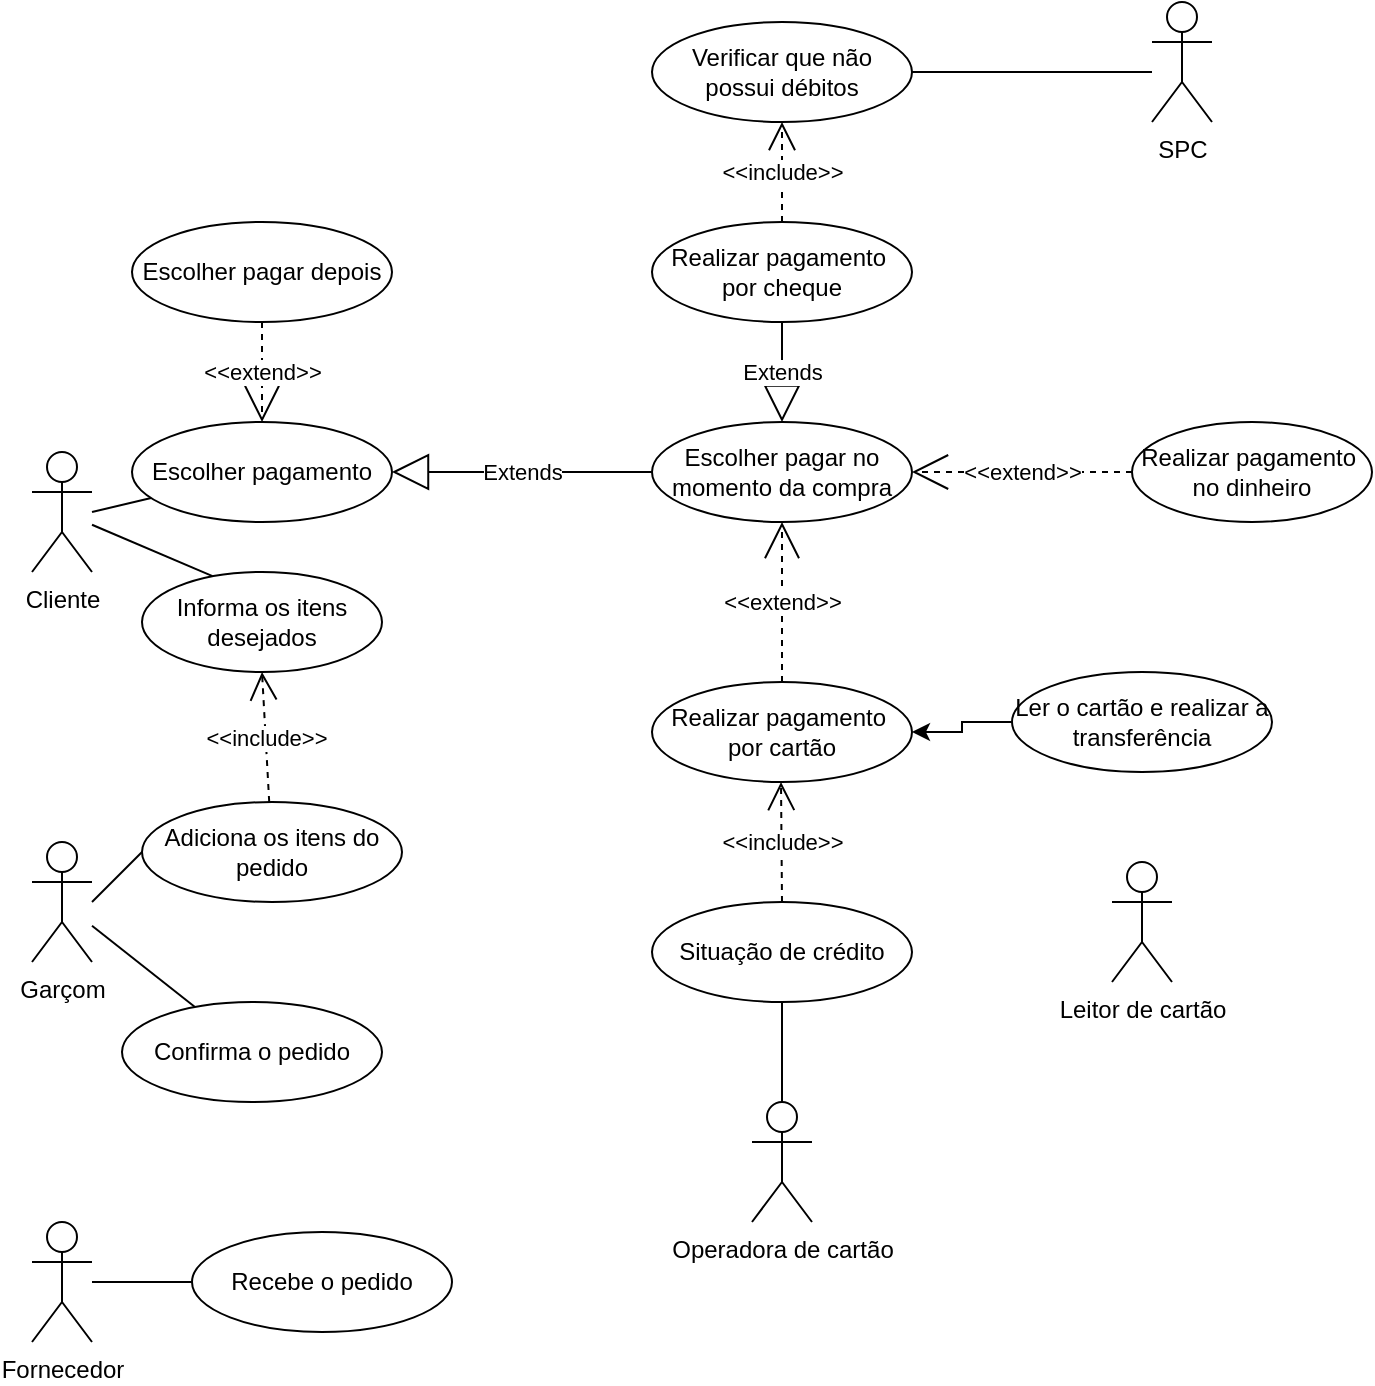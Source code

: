 <mxfile version="22.0.2" type="github">
  <diagram name="Página-1" id="pEPGHgpvm97boRn2tmV5">
    <mxGraphModel dx="478" dy="2097" grid="1" gridSize="10" guides="1" tooltips="1" connect="1" arrows="1" fold="1" page="1" pageScale="1" pageWidth="827" pageHeight="1169" math="0" shadow="0">
      <root>
        <mxCell id="0" />
        <mxCell id="1" parent="0" />
        <mxCell id="UpWm2wBOnAsqEa_Kutyc-11" style="rounded=0;orthogonalLoop=1;jettySize=auto;html=1;entryX=0.294;entryY=0.042;entryDx=0;entryDy=0;endArrow=none;endFill=0;entryPerimeter=0;" edge="1" parent="1" source="UpWm2wBOnAsqEa_Kutyc-1" target="UpWm2wBOnAsqEa_Kutyc-8">
          <mxGeometry relative="1" as="geometry">
            <mxPoint x="130" y="30" as="sourcePoint" />
          </mxGeometry>
        </mxCell>
        <mxCell id="UpWm2wBOnAsqEa_Kutyc-23" style="rounded=0;orthogonalLoop=1;jettySize=auto;html=1;endArrow=none;endFill=0;" edge="1" parent="1" target="UpWm2wBOnAsqEa_Kutyc-30">
          <mxGeometry relative="1" as="geometry">
            <mxPoint x="120" y="25" as="sourcePoint" />
          </mxGeometry>
        </mxCell>
        <mxCell id="UpWm2wBOnAsqEa_Kutyc-1" value="Cliente" style="shape=umlActor;verticalLabelPosition=bottom;verticalAlign=top;html=1;" vertex="1" parent="1">
          <mxGeometry x="90" y="-5" width="30" height="60" as="geometry" />
        </mxCell>
        <mxCell id="UpWm2wBOnAsqEa_Kutyc-10" style="rounded=0;orthogonalLoop=1;jettySize=auto;html=1;entryX=0;entryY=0.5;entryDx=0;entryDy=0;endArrow=none;endFill=0;" edge="1" parent="1" target="UpWm2wBOnAsqEa_Kutyc-9">
          <mxGeometry relative="1" as="geometry">
            <mxPoint x="120" y="220" as="sourcePoint" />
          </mxGeometry>
        </mxCell>
        <mxCell id="UpWm2wBOnAsqEa_Kutyc-2" value="Garçom" style="shape=umlActor;verticalLabelPosition=bottom;verticalAlign=top;html=1;" vertex="1" parent="1">
          <mxGeometry x="90" y="190" width="30" height="60" as="geometry" />
        </mxCell>
        <mxCell id="UpWm2wBOnAsqEa_Kutyc-4" value="Fornecedor" style="shape=umlActor;verticalLabelPosition=bottom;verticalAlign=top;html=1;" vertex="1" parent="1">
          <mxGeometry x="90" y="380" width="30" height="60" as="geometry" />
        </mxCell>
        <mxCell id="UpWm2wBOnAsqEa_Kutyc-5" value="SPC" style="shape=umlActor;verticalLabelPosition=bottom;verticalAlign=top;html=1;" vertex="1" parent="1">
          <mxGeometry x="650" y="-230" width="30" height="60" as="geometry" />
        </mxCell>
        <mxCell id="UpWm2wBOnAsqEa_Kutyc-42" style="edgeStyle=orthogonalEdgeStyle;rounded=0;orthogonalLoop=1;jettySize=auto;html=1;exitX=0.5;exitY=0;exitDx=0;exitDy=0;exitPerimeter=0;endArrow=none;endFill=0;" edge="1" parent="1" source="UpWm2wBOnAsqEa_Kutyc-6" target="UpWm2wBOnAsqEa_Kutyc-41">
          <mxGeometry relative="1" as="geometry" />
        </mxCell>
        <mxCell id="UpWm2wBOnAsqEa_Kutyc-6" value="Operadora de cartão" style="shape=umlActor;verticalLabelPosition=bottom;verticalAlign=top;html=1;" vertex="1" parent="1">
          <mxGeometry x="450" y="320" width="30" height="60" as="geometry" />
        </mxCell>
        <mxCell id="UpWm2wBOnAsqEa_Kutyc-7" value="Leitor de cartão" style="shape=umlActor;verticalLabelPosition=bottom;verticalAlign=top;html=1;" vertex="1" parent="1">
          <mxGeometry x="630" y="200" width="30" height="60" as="geometry" />
        </mxCell>
        <mxCell id="UpWm2wBOnAsqEa_Kutyc-8" value="Informa os itens desejados" style="ellipse;whiteSpace=wrap;html=1;" vertex="1" parent="1">
          <mxGeometry x="145" y="55" width="120" height="50" as="geometry" />
        </mxCell>
        <mxCell id="UpWm2wBOnAsqEa_Kutyc-9" value="Adiciona os itens do pedido" style="ellipse;whiteSpace=wrap;html=1;" vertex="1" parent="1">
          <mxGeometry x="145" y="170" width="130" height="50" as="geometry" />
        </mxCell>
        <mxCell id="UpWm2wBOnAsqEa_Kutyc-14" value="&amp;lt;&amp;lt;include&amp;gt;&amp;gt;" style="endArrow=open;endSize=12;dashed=1;html=1;rounded=0;entryX=0.5;entryY=1;entryDx=0;entryDy=0;" edge="1" parent="1" source="UpWm2wBOnAsqEa_Kutyc-9" target="UpWm2wBOnAsqEa_Kutyc-8">
          <mxGeometry width="160" relative="1" as="geometry">
            <mxPoint x="300" y="130" as="sourcePoint" />
            <mxPoint x="380" y="300" as="targetPoint" />
          </mxGeometry>
        </mxCell>
        <mxCell id="UpWm2wBOnAsqEa_Kutyc-16" value="" style="rounded=0;orthogonalLoop=1;jettySize=auto;html=1;endArrow=none;endFill=0;" edge="1" parent="1" source="UpWm2wBOnAsqEa_Kutyc-15" target="UpWm2wBOnAsqEa_Kutyc-2">
          <mxGeometry relative="1" as="geometry" />
        </mxCell>
        <mxCell id="UpWm2wBOnAsqEa_Kutyc-15" value="Confirma o pedido" style="ellipse;whiteSpace=wrap;html=1;" vertex="1" parent="1">
          <mxGeometry x="135" y="270" width="130" height="50" as="geometry" />
        </mxCell>
        <mxCell id="UpWm2wBOnAsqEa_Kutyc-17" value="Escolher pagar no momento da compra" style="ellipse;whiteSpace=wrap;html=1;" vertex="1" parent="1">
          <mxGeometry x="400" y="-20" width="130" height="50" as="geometry" />
        </mxCell>
        <mxCell id="UpWm2wBOnAsqEa_Kutyc-18" value="Realizar pagamento&amp;nbsp; por cartão" style="ellipse;whiteSpace=wrap;html=1;" vertex="1" parent="1">
          <mxGeometry x="400" y="110" width="130" height="50" as="geometry" />
        </mxCell>
        <mxCell id="UpWm2wBOnAsqEa_Kutyc-20" value="&amp;lt;&amp;lt;extend&amp;gt;&amp;gt;" style="endArrow=open;endSize=16;endFill=0;html=1;rounded=0;entryX=0.5;entryY=1;entryDx=0;entryDy=0;dashed=1;" edge="1" parent="1" source="UpWm2wBOnAsqEa_Kutyc-18" target="UpWm2wBOnAsqEa_Kutyc-17">
          <mxGeometry width="160" relative="1" as="geometry">
            <mxPoint x="200" y="470" as="sourcePoint" />
            <mxPoint x="360" y="470" as="targetPoint" />
          </mxGeometry>
        </mxCell>
        <mxCell id="UpWm2wBOnAsqEa_Kutyc-21" value="Realizar pagamento&amp;nbsp; por cheque" style="ellipse;whiteSpace=wrap;html=1;" vertex="1" parent="1">
          <mxGeometry x="400" y="-120" width="130" height="50" as="geometry" />
        </mxCell>
        <mxCell id="UpWm2wBOnAsqEa_Kutyc-22" style="edgeStyle=orthogonalEdgeStyle;rounded=0;orthogonalLoop=1;jettySize=auto;html=1;exitX=0.5;exitY=1;exitDx=0;exitDy=0;" edge="1" parent="1" source="UpWm2wBOnAsqEa_Kutyc-15" target="UpWm2wBOnAsqEa_Kutyc-15">
          <mxGeometry relative="1" as="geometry" />
        </mxCell>
        <mxCell id="UpWm2wBOnAsqEa_Kutyc-24" value="Extends" style="endArrow=block;endSize=16;endFill=0;html=1;rounded=0;exitX=0.5;exitY=1;exitDx=0;exitDy=0;" edge="1" parent="1" source="UpWm2wBOnAsqEa_Kutyc-21" target="UpWm2wBOnAsqEa_Kutyc-17">
          <mxGeometry width="160" relative="1" as="geometry">
            <mxPoint x="420" y="40" as="sourcePoint" />
            <mxPoint x="275" y="-49" as="targetPoint" />
          </mxGeometry>
        </mxCell>
        <mxCell id="UpWm2wBOnAsqEa_Kutyc-25" value="Verificar que não possui débitos" style="ellipse;whiteSpace=wrap;html=1;" vertex="1" parent="1">
          <mxGeometry x="400" y="-220" width="130" height="50" as="geometry" />
        </mxCell>
        <mxCell id="UpWm2wBOnAsqEa_Kutyc-26" value="&amp;lt;&amp;lt;include&amp;gt;&amp;gt;" style="endArrow=open;endSize=12;dashed=1;html=1;rounded=0;entryX=0.5;entryY=1;entryDx=0;entryDy=0;exitX=0.5;exitY=0;exitDx=0;exitDy=0;" edge="1" parent="1" source="UpWm2wBOnAsqEa_Kutyc-21" target="UpWm2wBOnAsqEa_Kutyc-25">
          <mxGeometry width="160" relative="1" as="geometry">
            <mxPoint x="315" y="-80" as="sourcePoint" />
            <mxPoint x="315" y="-170" as="targetPoint" />
          </mxGeometry>
        </mxCell>
        <mxCell id="UpWm2wBOnAsqEa_Kutyc-27" style="rounded=0;orthogonalLoop=1;jettySize=auto;html=1;exitX=1;exitY=0.5;exitDx=0;exitDy=0;endArrow=none;endFill=0;" edge="1" parent="1" source="UpWm2wBOnAsqEa_Kutyc-25">
          <mxGeometry relative="1" as="geometry">
            <mxPoint x="650" y="-195" as="targetPoint" />
          </mxGeometry>
        </mxCell>
        <mxCell id="UpWm2wBOnAsqEa_Kutyc-36" value="" style="rounded=0;orthogonalLoop=1;jettySize=auto;html=1;endArrow=none;endFill=0;" edge="1" parent="1" source="UpWm2wBOnAsqEa_Kutyc-28" target="UpWm2wBOnAsqEa_Kutyc-4">
          <mxGeometry relative="1" as="geometry" />
        </mxCell>
        <mxCell id="UpWm2wBOnAsqEa_Kutyc-28" value="Recebe o pedido" style="ellipse;whiteSpace=wrap;html=1;" vertex="1" parent="1">
          <mxGeometry x="170" y="385" width="130" height="50" as="geometry" />
        </mxCell>
        <mxCell id="UpWm2wBOnAsqEa_Kutyc-30" value="Escolher pagamento" style="ellipse;whiteSpace=wrap;html=1;" vertex="1" parent="1">
          <mxGeometry x="140" y="-20" width="130" height="50" as="geometry" />
        </mxCell>
        <mxCell id="UpWm2wBOnAsqEa_Kutyc-31" value="Escolher pagar depois" style="ellipse;whiteSpace=wrap;html=1;" vertex="1" parent="1">
          <mxGeometry x="140" y="-120" width="130" height="50" as="geometry" />
        </mxCell>
        <mxCell id="UpWm2wBOnAsqEa_Kutyc-33" value="&amp;lt;&amp;lt;extend&amp;gt;&amp;gt;" style="endArrow=open;endSize=16;endFill=0;html=1;rounded=0;entryX=0.5;entryY=0;entryDx=0;entryDy=0;dashed=1;" edge="1" parent="1" source="UpWm2wBOnAsqEa_Kutyc-31" target="UpWm2wBOnAsqEa_Kutyc-30">
          <mxGeometry width="160" relative="1" as="geometry">
            <mxPoint x="221.5" y="-70" as="sourcePoint" />
            <mxPoint x="188.5" y="-24" as="targetPoint" />
          </mxGeometry>
        </mxCell>
        <mxCell id="UpWm2wBOnAsqEa_Kutyc-35" value="Extends" style="endArrow=block;endSize=16;endFill=0;html=1;rounded=0;exitX=0;exitY=0.5;exitDx=0;exitDy=0;entryX=1;entryY=0.5;entryDx=0;entryDy=0;" edge="1" parent="1" source="UpWm2wBOnAsqEa_Kutyc-17" target="UpWm2wBOnAsqEa_Kutyc-30">
          <mxGeometry width="160" relative="1" as="geometry">
            <mxPoint x="275" as="sourcePoint" />
            <mxPoint x="285" y="45" as="targetPoint" />
          </mxGeometry>
        </mxCell>
        <mxCell id="UpWm2wBOnAsqEa_Kutyc-39" value="Realizar pagamento&amp;nbsp; no dinheiro" style="ellipse;whiteSpace=wrap;html=1;" vertex="1" parent="1">
          <mxGeometry x="640" y="-20" width="120" height="50" as="geometry" />
        </mxCell>
        <mxCell id="UpWm2wBOnAsqEa_Kutyc-40" value="&amp;lt;&amp;lt;extend&amp;gt;&amp;gt;" style="endArrow=open;endSize=16;endFill=0;html=1;rounded=0;entryX=1;entryY=0.5;entryDx=0;entryDy=0;exitX=0;exitY=0.5;exitDx=0;exitDy=0;dashed=1;" edge="1" parent="1" source="UpWm2wBOnAsqEa_Kutyc-39" target="UpWm2wBOnAsqEa_Kutyc-17">
          <mxGeometry width="160" relative="1" as="geometry">
            <mxPoint x="475" y="120" as="sourcePoint" />
            <mxPoint x="475" y="40" as="targetPoint" />
          </mxGeometry>
        </mxCell>
        <mxCell id="UpWm2wBOnAsqEa_Kutyc-41" value="Situação de crédito" style="ellipse;whiteSpace=wrap;html=1;" vertex="1" parent="1">
          <mxGeometry x="400" y="220" width="130" height="50" as="geometry" />
        </mxCell>
        <mxCell id="UpWm2wBOnAsqEa_Kutyc-43" value="&amp;lt;&amp;lt;include&amp;gt;&amp;gt;" style="endArrow=open;endSize=12;dashed=1;html=1;rounded=0;entryX=0.5;entryY=1;entryDx=0;entryDy=0;exitX=0.5;exitY=0;exitDx=0;exitDy=0;" edge="1" parent="1" source="UpWm2wBOnAsqEa_Kutyc-41">
          <mxGeometry width="160" relative="1" as="geometry">
            <mxPoint x="464.5" y="210" as="sourcePoint" />
            <mxPoint x="464.5" y="160" as="targetPoint" />
          </mxGeometry>
        </mxCell>
        <mxCell id="UpWm2wBOnAsqEa_Kutyc-47" value="" style="edgeStyle=orthogonalEdgeStyle;rounded=0;orthogonalLoop=1;jettySize=auto;html=1;" edge="1" parent="1" source="UpWm2wBOnAsqEa_Kutyc-46" target="UpWm2wBOnAsqEa_Kutyc-18">
          <mxGeometry relative="1" as="geometry" />
        </mxCell>
        <mxCell id="UpWm2wBOnAsqEa_Kutyc-46" value="Ler o cartão e realizar a transferência" style="ellipse;whiteSpace=wrap;html=1;" vertex="1" parent="1">
          <mxGeometry x="580" y="105" width="130" height="50" as="geometry" />
        </mxCell>
      </root>
    </mxGraphModel>
  </diagram>
</mxfile>
